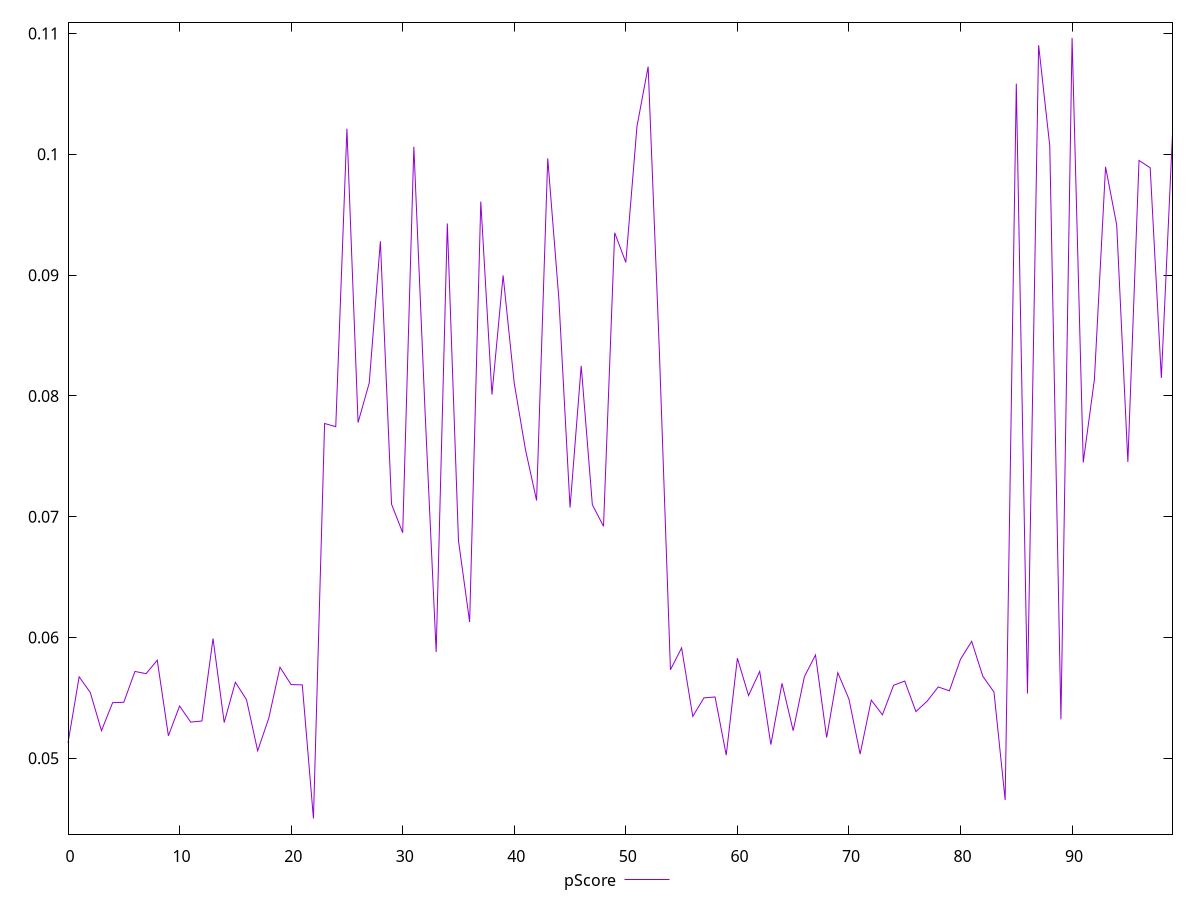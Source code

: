 reset

$pScore <<EOF
0 0.05127096426841643
1 0.0567476109633519
2 0.05544534119547573
3 0.052287489425837386
4 0.054606719373143486
5 0.05463822338752167
6 0.057193437153342186
7 0.05700723519249934
8 0.05812422814867335
9 0.051866004885066264
10 0.0543293854102635
11 0.05299896220338329
12 0.05308952051832727
13 0.059915846260529704
14 0.052964059228416904
15 0.05629890701396367
16 0.05485326415555514
17 0.05062174532478747
18 0.05333630406153872
19 0.05754086604295355
20 0.056103268127704
21 0.05608015053630955
22 0.045017164816701816
23 0.07771789676462382
24 0.07745181721051708
25 0.10212156974608783
26 0.07779607364087293
27 0.08106949607238062
28 0.09280057323602398
29 0.07103686836352929
30 0.06867748294370102
31 0.10062680109451477
32 0.07878757993425411
33 0.058798067254186015
34 0.09427549517745099
35 0.06801541604919925
36 0.06128835201726124
37 0.09608454798062821
38 0.08011400659647655
39 0.08998085939517514
40 0.08103580183305736
41 0.07557298013304703
42 0.07134339574412746
43 0.09966674371978379
44 0.08801969120688308
45 0.07075638101979426
46 0.08249202984593895
47 0.0709925957135209
48 0.06921038457561068
49 0.0935060883968214
50 0.09105240394400427
51 0.10231214954040196
52 0.10726206536687899
53 0.08385139758294258
54 0.05733062358540414
55 0.05914453361479699
56 0.05346802467027095
57 0.055003229524564934
58 0.05507972133063488
59 0.050263946549584215
60 0.05828753483260729
61 0.05519766340117277
62 0.057193443979527414
63 0.05113626237450797
64 0.05620613330263613
65 0.052286936184322175
66 0.05674046832926305
67 0.05855657830225153
68 0.05172017255752581
69 0.05708404071582007
70 0.05490601580074467
71 0.05035186724668017
72 0.054821598066566835
73 0.053602853721129995
74 0.05604415612033198
75 0.05639741023890121
76 0.05387024958516218
77 0.05472477148579724
78 0.055907898282452406
79 0.055585233460171635
80 0.05820406293402369
81 0.059685022059651816
82 0.05679037804496234
83 0.05548217116086457
84 0.046544820575971424
85 0.10585613942387229
86 0.05536553473658401
87 0.10903423045878413
88 0.10068465624205936
89 0.053223441539115124
90 0.10963694435663818
91 0.07449464285161483
92 0.08136298460382779
93 0.09896170477636651
94 0.09414976477465298
95 0.07453475213824756
96 0.09949279830238489
97 0.09888711549574541
98 0.08149170800280686
99 0.10167843238678242
EOF

set key outside below
set xrange [0:99]
set yrange [0.04372476922590309:0.11092933994743691]
set trange [0.04372476922590309:0.11092933994743691]
set terminal svg size 640, 500 enhanced background rgb 'white'
set output "reprap/interactive/samples/pages+cached+noexternal+nomedia/pScore/values.svg"

plot $pScore title "pScore" with line

reset
